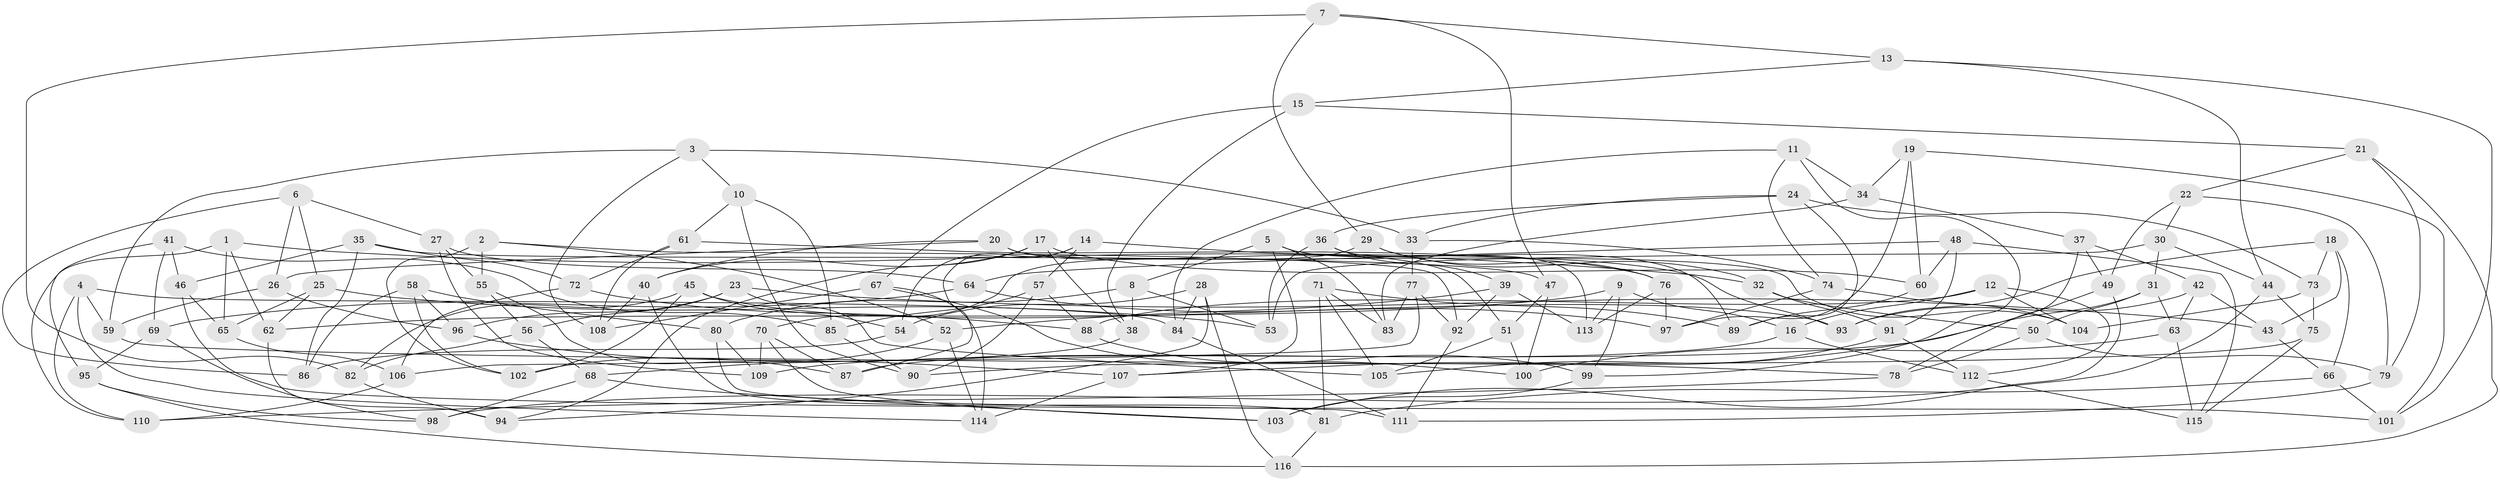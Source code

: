 // coarse degree distribution, {3: 0.1724137931034483, 4: 0.5, 2: 0.017241379310344827, 5: 0.1206896551724138, 6: 0.06896551724137931, 10: 0.017241379310344827, 11: 0.017241379310344827, 13: 0.017241379310344827, 7: 0.034482758620689655, 8: 0.017241379310344827, 15: 0.017241379310344827}
// Generated by graph-tools (version 1.1) at 2025/02/03/04/25 22:02:24]
// undirected, 116 vertices, 232 edges
graph export_dot {
graph [start="1"]
  node [color=gray90,style=filled];
  1;
  2;
  3;
  4;
  5;
  6;
  7;
  8;
  9;
  10;
  11;
  12;
  13;
  14;
  15;
  16;
  17;
  18;
  19;
  20;
  21;
  22;
  23;
  24;
  25;
  26;
  27;
  28;
  29;
  30;
  31;
  32;
  33;
  34;
  35;
  36;
  37;
  38;
  39;
  40;
  41;
  42;
  43;
  44;
  45;
  46;
  47;
  48;
  49;
  50;
  51;
  52;
  53;
  54;
  55;
  56;
  57;
  58;
  59;
  60;
  61;
  62;
  63;
  64;
  65;
  66;
  67;
  68;
  69;
  70;
  71;
  72;
  73;
  74;
  75;
  76;
  77;
  78;
  79;
  80;
  81;
  82;
  83;
  84;
  85;
  86;
  87;
  88;
  89;
  90;
  91;
  92;
  93;
  94;
  95;
  96;
  97;
  98;
  99;
  100;
  101;
  102;
  103;
  104;
  105;
  106;
  107;
  108;
  109;
  110;
  111;
  112;
  113;
  114;
  115;
  116;
  1 -- 32;
  1 -- 62;
  1 -- 65;
  1 -- 110;
  2 -- 102;
  2 -- 92;
  2 -- 55;
  2 -- 52;
  3 -- 10;
  3 -- 59;
  3 -- 108;
  3 -- 33;
  4 -- 114;
  4 -- 59;
  4 -- 84;
  4 -- 110;
  5 -- 83;
  5 -- 107;
  5 -- 89;
  5 -- 8;
  6 -- 26;
  6 -- 27;
  6 -- 25;
  6 -- 86;
  7 -- 82;
  7 -- 13;
  7 -- 47;
  7 -- 29;
  8 -- 53;
  8 -- 38;
  8 -- 80;
  9 -- 113;
  9 -- 16;
  9 -- 62;
  9 -- 99;
  10 -- 90;
  10 -- 85;
  10 -- 61;
  11 -- 74;
  11 -- 84;
  11 -- 99;
  11 -- 34;
  12 -- 88;
  12 -- 16;
  12 -- 104;
  12 -- 112;
  13 -- 101;
  13 -- 15;
  13 -- 44;
  14 -- 54;
  14 -- 93;
  14 -- 87;
  14 -- 57;
  15 -- 67;
  15 -- 38;
  15 -- 21;
  16 -- 112;
  16 -- 87;
  17 -- 60;
  17 -- 94;
  17 -- 40;
  17 -- 38;
  18 -- 73;
  18 -- 43;
  18 -- 93;
  18 -- 66;
  19 -- 34;
  19 -- 60;
  19 -- 97;
  19 -- 101;
  20 -- 26;
  20 -- 51;
  20 -- 104;
  20 -- 40;
  21 -- 79;
  21 -- 22;
  21 -- 116;
  22 -- 79;
  22 -- 30;
  22 -- 49;
  23 -- 96;
  23 -- 105;
  23 -- 43;
  23 -- 56;
  24 -- 73;
  24 -- 36;
  24 -- 89;
  24 -- 33;
  25 -- 53;
  25 -- 65;
  25 -- 62;
  26 -- 59;
  26 -- 96;
  27 -- 109;
  27 -- 64;
  27 -- 55;
  28 -- 84;
  28 -- 94;
  28 -- 116;
  28 -- 54;
  29 -- 32;
  29 -- 76;
  29 -- 70;
  30 -- 31;
  30 -- 53;
  30 -- 44;
  31 -- 109;
  31 -- 63;
  31 -- 50;
  32 -- 91;
  32 -- 50;
  33 -- 77;
  33 -- 74;
  34 -- 83;
  34 -- 37;
  35 -- 86;
  35 -- 47;
  35 -- 46;
  35 -- 72;
  36 -- 39;
  36 -- 53;
  36 -- 113;
  37 -- 49;
  37 -- 78;
  37 -- 42;
  38 -- 68;
  39 -- 92;
  39 -- 113;
  39 -- 52;
  40 -- 81;
  40 -- 108;
  41 -- 46;
  41 -- 69;
  41 -- 85;
  41 -- 95;
  42 -- 43;
  42 -- 63;
  42 -- 93;
  43 -- 66;
  44 -- 75;
  44 -- 98;
  45 -- 93;
  45 -- 82;
  45 -- 54;
  45 -- 102;
  46 -- 101;
  46 -- 65;
  47 -- 51;
  47 -- 100;
  48 -- 91;
  48 -- 60;
  48 -- 64;
  48 -- 115;
  49 -- 103;
  49 -- 107;
  50 -- 78;
  50 -- 79;
  51 -- 100;
  51 -- 105;
  52 -- 114;
  52 -- 102;
  54 -- 86;
  55 -- 56;
  55 -- 87;
  56 -- 68;
  56 -- 82;
  57 -- 85;
  57 -- 88;
  57 -- 90;
  58 -- 80;
  58 -- 102;
  58 -- 96;
  58 -- 86;
  59 -- 78;
  60 -- 89;
  61 -- 72;
  61 -- 76;
  61 -- 108;
  62 -- 94;
  63 -- 115;
  63 -- 100;
  64 -- 69;
  64 -- 97;
  65 -- 106;
  66 -- 81;
  66 -- 101;
  67 -- 100;
  67 -- 114;
  67 -- 108;
  68 -- 98;
  68 -- 103;
  69 -- 95;
  69 -- 98;
  70 -- 103;
  70 -- 109;
  70 -- 87;
  71 -- 83;
  71 -- 89;
  71 -- 81;
  71 -- 105;
  72 -- 106;
  72 -- 88;
  73 -- 75;
  73 -- 104;
  74 -- 97;
  74 -- 104;
  75 -- 115;
  75 -- 90;
  76 -- 97;
  76 -- 113;
  77 -- 92;
  77 -- 106;
  77 -- 83;
  78 -- 110;
  79 -- 111;
  80 -- 111;
  80 -- 109;
  81 -- 116;
  82 -- 94;
  84 -- 111;
  85 -- 90;
  88 -- 99;
  91 -- 112;
  91 -- 105;
  92 -- 111;
  95 -- 116;
  95 -- 98;
  96 -- 107;
  99 -- 103;
  106 -- 110;
  107 -- 114;
  112 -- 115;
}
